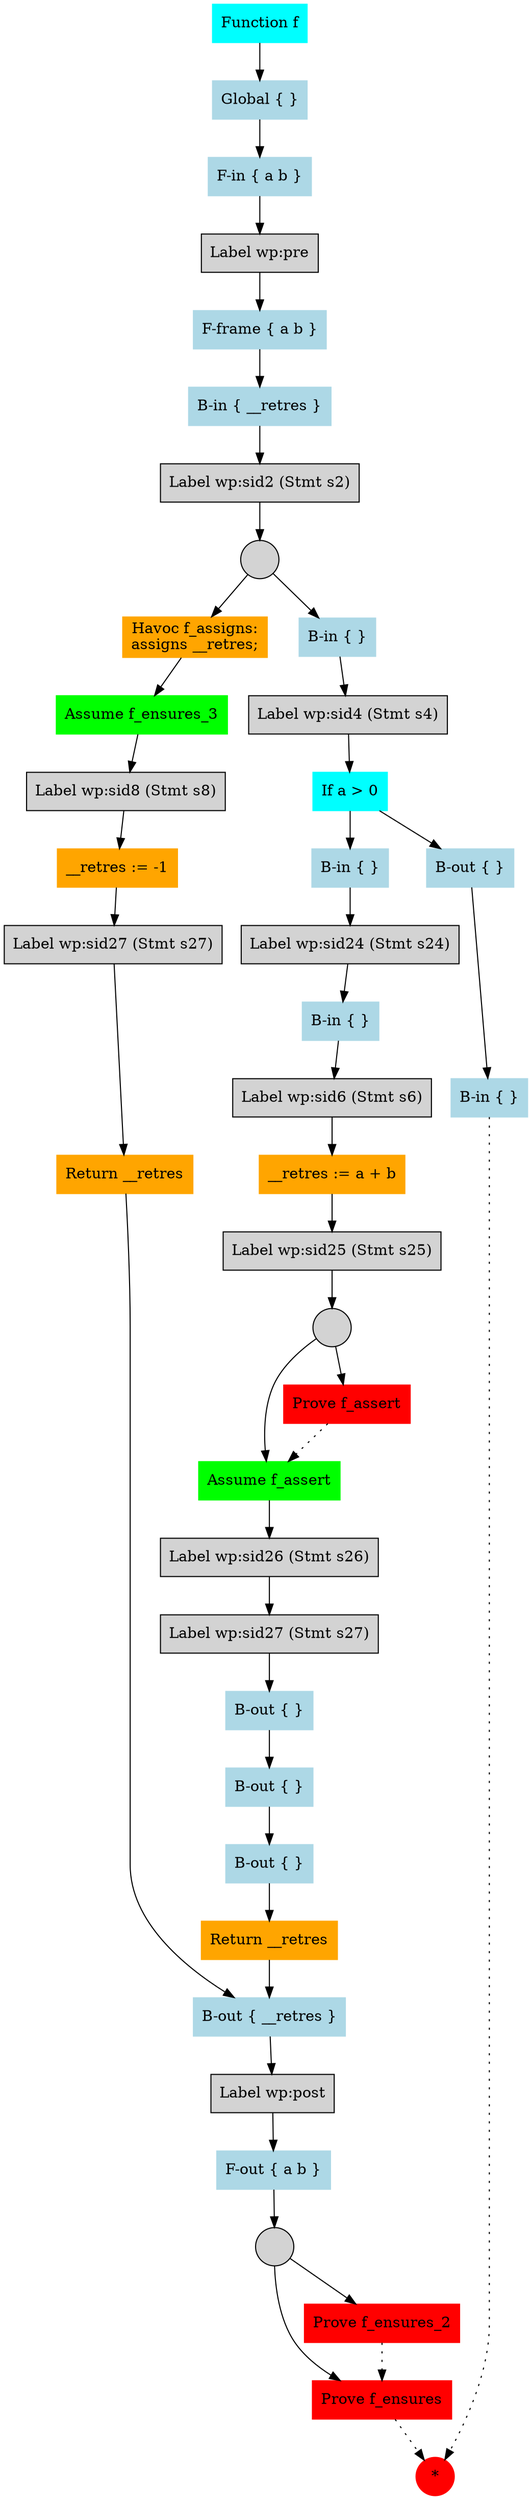 digraph f {
  rankdir = TB ;
  node [ style = filled, shape = box ] ;
  N000 [ color = red, shape = circle, label = "*" ] ;
  N074 [ color=red , label="Prove f_ensures" ] ;
  N074 -> N000 [ style=dotted ] ;
  N075 [ color=red , label="Prove f_ensures_2" ] ;
  N075 -> N074 [ style=dotted ] ;
  N076 [ label="" , shape=circle ] ;
 N076 -> N075 ;
 N076 -> N074 ;
  N077 [ color=lightblue , label="F-out { a b }" ] ;
 N077 -> N076 ;
  N078 [ label="Label wp:post" ] ;
 N078 -> N077 ;
  N079 [ color=lightblue , label="B-out { __retres }" ] ;
 N079 -> N078 ;
  N080 [ color=orange , label="Return __retres" ] ;
 N080 -> N079 ;
  N081 [ color=lightblue , label="B-out { }" ] ;
 N081 -> N080 ;
  N082 [ color=lightblue , label="B-out { }" ] ;
 N082 -> N081 ;
  N083 [ color=lightblue , label="B-out { }" ] ;
 N083 -> N082 ;
  N084 [ label="Label wp:sid27 (Stmt s27)" ] ;
 N084 -> N083 ;
  N085 [ label="Label wp:sid26 (Stmt s26)" ] ;
 N085 -> N084 ;
  N086 [ color=green , label="Assume f_assert" ] ;
 N086 -> N085 ;
  N087 [ color=red , label="Prove f_assert" ] ;
  N087 -> N086 [ style=dotted ] ;
  N088 [ label="" , shape=circle ] ;
 N088 -> N087 ;
 N088 -> N086 ;
  N089 [ label="Label wp:sid25 (Stmt s25)" ] ;
 N089 -> N088 ;
  N090 [ color=orange , label="__retres := a + b" ] ;
 N090 -> N089 ;
  N091 [ label="Label wp:sid6 (Stmt s6)" ] ;
 N091 -> N090 ;
  N092 [ color=lightblue , label="B-in { }" ] ;
 N092 -> N091 ;
  N093 [ label="Label wp:sid24 (Stmt s24)" ] ;
 N093 -> N092 ;
  N094 [ color=lightblue , label="B-in { }" ] ;
 N094 -> N093 ;
  N095 [ color=orange , label="Return __retres" ] ;
 N095 -> N079 ;
  N096 [ label="Label wp:sid27 (Stmt s27)" ] ;
 N096 -> N095 ;
  N097 [ color=orange , label="__retres := -1" ] ;
 N097 -> N096 ;
  N098 [ label="Label wp:sid8 (Stmt s8)" ] ;
 N098 -> N097 ;
  N099 [ color=green , label="Assume f_ensures_3" ] ;
 N099 -> N098 ;
  N100 [ color=orange , label="Havoc f_assigns:
assigns __retres;" ] ;
 N100 -> N099 ;
  N101 [ color=lightblue , label="B-in { }" ] ;
 N101 -> N000 [ style=dotted ];
  N102 [ color=lightblue , label="B-out { }" ] ;
 N102 -> N101 ;
  N103 [ color=cyan , label="If a > 0" ] ;
 N103 -> N094 ;
 N103 -> N102 ;
  N104 [ label="Label wp:sid4 (Stmt s4)" ] ;
 N104 -> N103 ;
  N105 [ color=lightblue , label="B-in { }" ] ;
 N105 -> N104 ;
  N106 [ label="" , shape=circle ] ;
 N106 -> N100 ;
 N106 -> N105 ;
  N107 [ label="Label wp:sid2 (Stmt s2)" ] ;
 N107 -> N106 ;
  N108 [ color=lightblue , label="B-in { __retres }" ] ;
 N108 -> N107 ;
  N109 [ color=lightblue , label="F-frame { a b }" ] ;
 N109 -> N108 ;
  N110 [ label="Label wp:pre" ] ;
 N110 -> N109 ;
  N111 [ color=lightblue , label="F-in { a b }" ] ;
 N111 -> N110 ;
  N112 [ color=lightblue , label="Global { }" ] ;
 N112 -> N111 ;
  N113 [ color=cyan , label="Function f" ] ;
 N113 -> N112 ;
}
